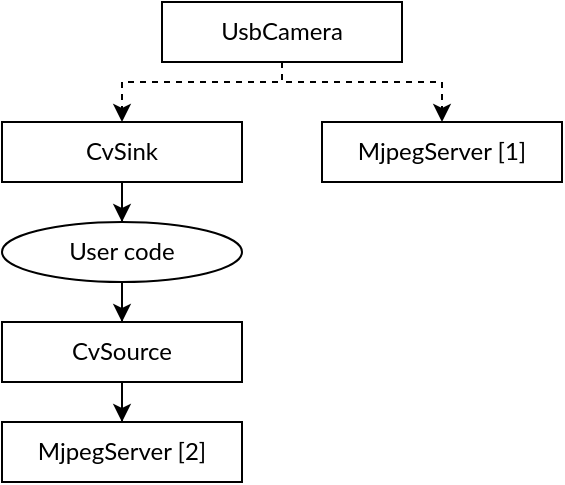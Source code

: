 <mxfile version="12.9.13" type="device"><diagram id="LqHP6yZpE5XkmBS_Iw5V" name="Page-1"><mxGraphModel dx="905" dy="680" grid="1" gridSize="10" guides="1" tooltips="1" connect="1" arrows="1" fold="1" page="1" pageScale="1" pageWidth="850" pageHeight="1100" math="0" shadow="0"><root><mxCell id="0"/><mxCell id="1" parent="0"/><mxCell id="VrX3jgdpu_NSFYWqtSeE-5" style="edgeStyle=orthogonalEdgeStyle;rounded=0;orthogonalLoop=1;jettySize=auto;html=1;dashed=1;fontFamily=Lato;" parent="1" source="VrX3jgdpu_NSFYWqtSeE-1" target="VrX3jgdpu_NSFYWqtSeE-2" edge="1"><mxGeometry relative="1" as="geometry"><Array as="points"><mxPoint x="220" y="80"/><mxPoint x="140" y="80"/></Array></mxGeometry></mxCell><mxCell id="VrX3jgdpu_NSFYWqtSeE-6" style="edgeStyle=orthogonalEdgeStyle;rounded=0;orthogonalLoop=1;jettySize=auto;html=1;dashed=1;fontFamily=Lato;" parent="1" source="VrX3jgdpu_NSFYWqtSeE-1" target="VrX3jgdpu_NSFYWqtSeE-3" edge="1"><mxGeometry relative="1" as="geometry"><Array as="points"><mxPoint x="220" y="80"/><mxPoint x="300" y="80"/></Array></mxGeometry></mxCell><mxCell id="VrX3jgdpu_NSFYWqtSeE-1" value="UsbCamera" style="rounded=0;whiteSpace=wrap;html=1;fontFamily=Lato;" parent="1" vertex="1"><mxGeometry x="160" y="40" width="120" height="30" as="geometry"/></mxCell><mxCell id="VrX3jgdpu_NSFYWqtSeE-8" style="edgeStyle=orthogonalEdgeStyle;rounded=0;orthogonalLoop=1;jettySize=auto;html=1;entryX=0.5;entryY=0;entryDx=0;entryDy=0;fontFamily=Lato;" parent="1" source="VrX3jgdpu_NSFYWqtSeE-2" target="VrX3jgdpu_NSFYWqtSeE-7" edge="1"><mxGeometry relative="1" as="geometry"/></mxCell><mxCell id="VrX3jgdpu_NSFYWqtSeE-2" value="CvSink" style="rounded=0;whiteSpace=wrap;html=1;fontFamily=Lato;" parent="1" vertex="1"><mxGeometry x="80" y="100" width="120" height="30" as="geometry"/></mxCell><mxCell id="VrX3jgdpu_NSFYWqtSeE-3" value="MjpegServer [1]" style="rounded=0;whiteSpace=wrap;html=1;fontFamily=Lato;" parent="1" vertex="1"><mxGeometry x="240" y="100" width="120" height="30" as="geometry"/></mxCell><mxCell id="VrX3jgdpu_NSFYWqtSeE-10" style="edgeStyle=orthogonalEdgeStyle;rounded=0;orthogonalLoop=1;jettySize=auto;html=1;fontFamily=Lato;" parent="1" source="VrX3jgdpu_NSFYWqtSeE-7" target="VrX3jgdpu_NSFYWqtSeE-9" edge="1"><mxGeometry relative="1" as="geometry"/></mxCell><mxCell id="VrX3jgdpu_NSFYWqtSeE-7" value="User code" style="ellipse;whiteSpace=wrap;html=1;fontFamily=Lato;" parent="1" vertex="1"><mxGeometry x="80" y="150" width="120" height="30" as="geometry"/></mxCell><mxCell id="VrX3jgdpu_NSFYWqtSeE-12" style="edgeStyle=orthogonalEdgeStyle;rounded=0;orthogonalLoop=1;jettySize=auto;html=1;fontFamily=Lato;" parent="1" source="VrX3jgdpu_NSFYWqtSeE-9" target="VrX3jgdpu_NSFYWqtSeE-11" edge="1"><mxGeometry relative="1" as="geometry"/></mxCell><mxCell id="VrX3jgdpu_NSFYWqtSeE-9" value="CvSource" style="rounded=0;whiteSpace=wrap;html=1;fontFamily=Lato;" parent="1" vertex="1"><mxGeometry x="80" y="200" width="120" height="30" as="geometry"/></mxCell><mxCell id="VrX3jgdpu_NSFYWqtSeE-11" value="MjpegServer [2]" style="rounded=0;whiteSpace=wrap;html=1;fontFamily=Lato;" parent="1" vertex="1"><mxGeometry x="80" y="250" width="120" height="30" as="geometry"/></mxCell></root></mxGraphModel></diagram></mxfile>